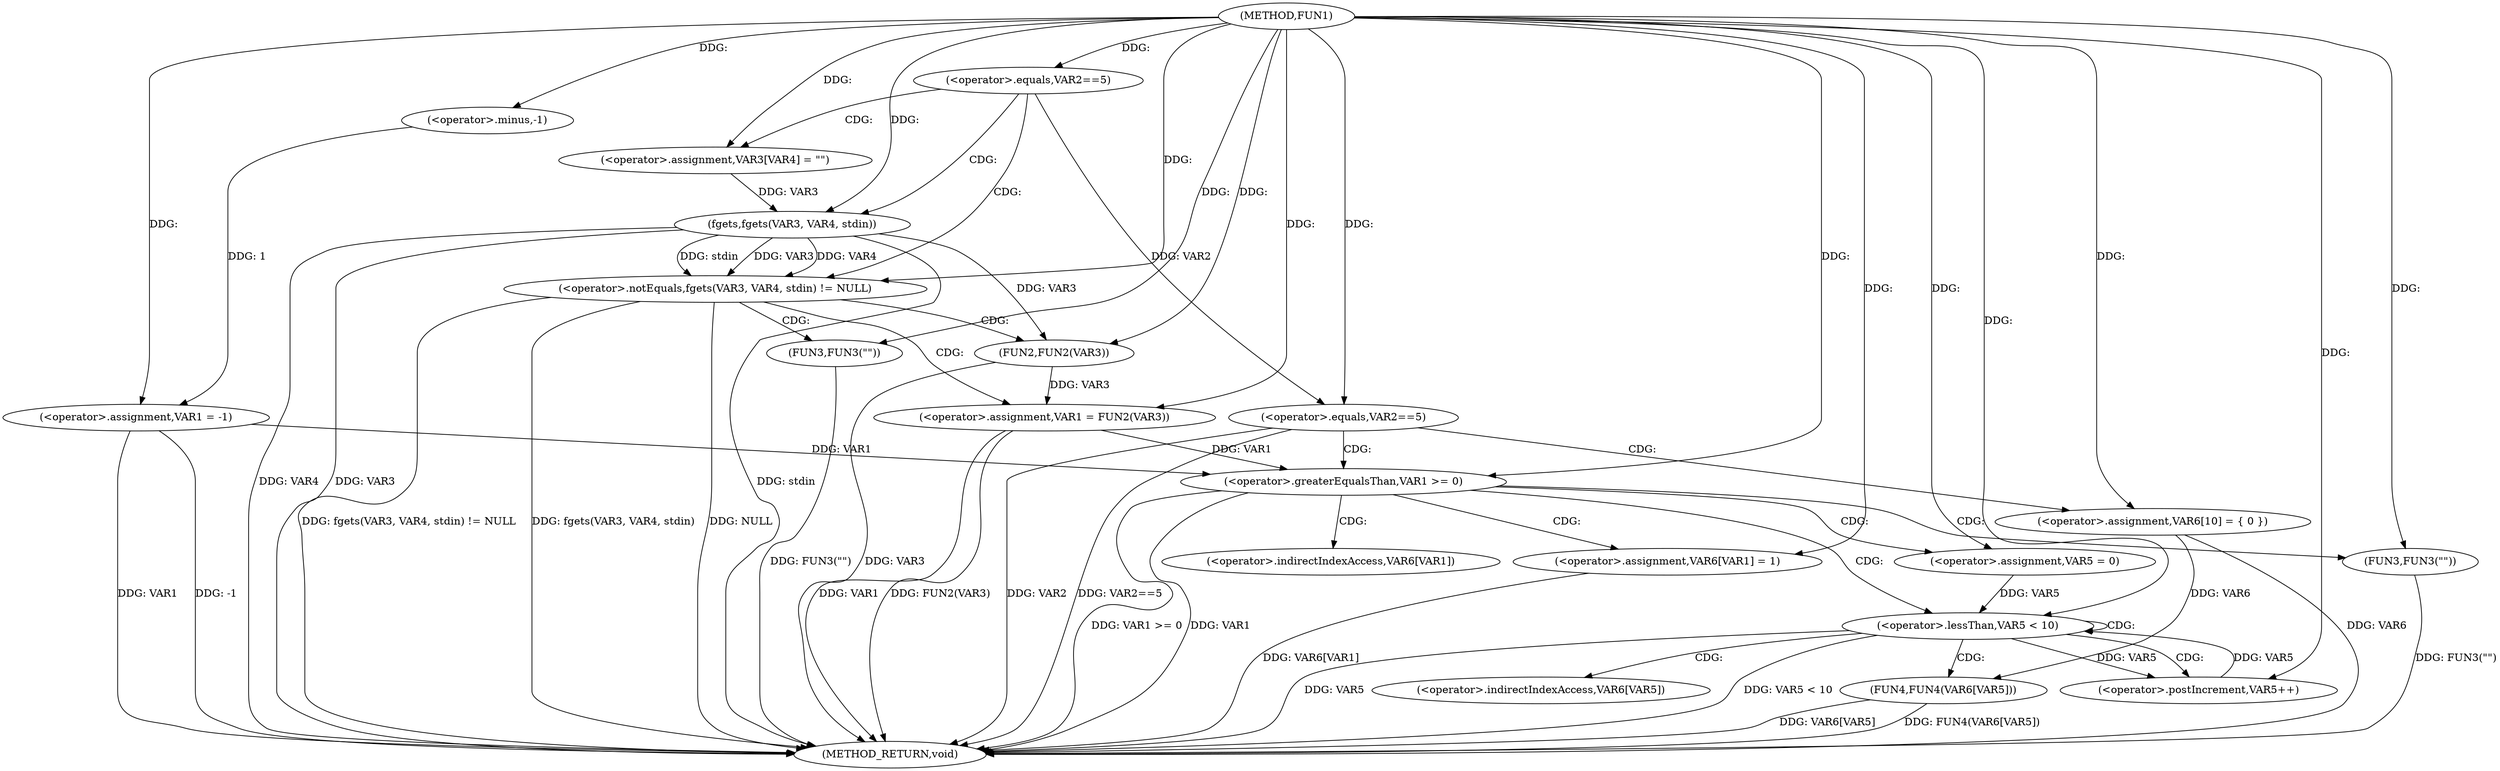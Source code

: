 digraph FUN1 {  
"1000100" [label = "(METHOD,FUN1)" ]
"1000171" [label = "(METHOD_RETURN,void)" ]
"1000103" [label = "(<operator>.assignment,VAR1 = -1)" ]
"1000105" [label = "(<operator>.minus,-1)" ]
"1000108" [label = "(<operator>.equals,VAR2==5)" ]
"1000114" [label = "(<operator>.assignment,VAR3[VAR4] = \"\")" ]
"1000118" [label = "(<operator>.notEquals,fgets(VAR3, VAR4, stdin) != NULL)" ]
"1000119" [label = "(fgets,fgets(VAR3, VAR4, stdin))" ]
"1000125" [label = "(<operator>.assignment,VAR1 = FUN2(VAR3))" ]
"1000127" [label = "(FUN2,FUN2(VAR3))" ]
"1000131" [label = "(FUN3,FUN3(\"\"))" ]
"1000134" [label = "(<operator>.equals,VAR2==5)" ]
"1000141" [label = "(<operator>.assignment,VAR6[10] = { 0 })" ]
"1000144" [label = "(<operator>.greaterEqualsThan,VAR1 >= 0)" ]
"1000148" [label = "(<operator>.assignment,VAR6[VAR1] = 1)" ]
"1000154" [label = "(<operator>.assignment,VAR5 = 0)" ]
"1000157" [label = "(<operator>.lessThan,VAR5 < 10)" ]
"1000160" [label = "(<operator>.postIncrement,VAR5++)" ]
"1000163" [label = "(FUN4,FUN4(VAR6[VAR5]))" ]
"1000169" [label = "(FUN3,FUN3(\"\"))" ]
"1000149" [label = "(<operator>.indirectIndexAccess,VAR6[VAR1])" ]
"1000164" [label = "(<operator>.indirectIndexAccess,VAR6[VAR5])" ]
  "1000141" -> "1000171"  [ label = "DDG: VAR6"] 
  "1000169" -> "1000171"  [ label = "DDG: FUN3(\"\")"] 
  "1000157" -> "1000171"  [ label = "DDG: VAR5 < 10"] 
  "1000103" -> "1000171"  [ label = "DDG: VAR1"] 
  "1000103" -> "1000171"  [ label = "DDG: -1"] 
  "1000119" -> "1000171"  [ label = "DDG: VAR4"] 
  "1000125" -> "1000171"  [ label = "DDG: FUN2(VAR3)"] 
  "1000118" -> "1000171"  [ label = "DDG: fgets(VAR3, VAR4, stdin) != NULL"] 
  "1000127" -> "1000171"  [ label = "DDG: VAR3"] 
  "1000118" -> "1000171"  [ label = "DDG: fgets(VAR3, VAR4, stdin)"] 
  "1000163" -> "1000171"  [ label = "DDG: FUN4(VAR6[VAR5])"] 
  "1000131" -> "1000171"  [ label = "DDG: FUN3(\"\")"] 
  "1000163" -> "1000171"  [ label = "DDG: VAR6[VAR5]"] 
  "1000125" -> "1000171"  [ label = "DDG: VAR1"] 
  "1000118" -> "1000171"  [ label = "DDG: NULL"] 
  "1000144" -> "1000171"  [ label = "DDG: VAR1 >= 0"] 
  "1000134" -> "1000171"  [ label = "DDG: VAR2==5"] 
  "1000157" -> "1000171"  [ label = "DDG: VAR5"] 
  "1000148" -> "1000171"  [ label = "DDG: VAR6[VAR1]"] 
  "1000134" -> "1000171"  [ label = "DDG: VAR2"] 
  "1000119" -> "1000171"  [ label = "DDG: VAR3"] 
  "1000119" -> "1000171"  [ label = "DDG: stdin"] 
  "1000144" -> "1000171"  [ label = "DDG: VAR1"] 
  "1000105" -> "1000103"  [ label = "DDG: 1"] 
  "1000100" -> "1000103"  [ label = "DDG: "] 
  "1000100" -> "1000105"  [ label = "DDG: "] 
  "1000100" -> "1000108"  [ label = "DDG: "] 
  "1000100" -> "1000114"  [ label = "DDG: "] 
  "1000119" -> "1000118"  [ label = "DDG: VAR3"] 
  "1000119" -> "1000118"  [ label = "DDG: VAR4"] 
  "1000119" -> "1000118"  [ label = "DDG: stdin"] 
  "1000114" -> "1000119"  [ label = "DDG: VAR3"] 
  "1000100" -> "1000119"  [ label = "DDG: "] 
  "1000100" -> "1000118"  [ label = "DDG: "] 
  "1000127" -> "1000125"  [ label = "DDG: VAR3"] 
  "1000100" -> "1000125"  [ label = "DDG: "] 
  "1000119" -> "1000127"  [ label = "DDG: VAR3"] 
  "1000100" -> "1000127"  [ label = "DDG: "] 
  "1000100" -> "1000131"  [ label = "DDG: "] 
  "1000108" -> "1000134"  [ label = "DDG: VAR2"] 
  "1000100" -> "1000134"  [ label = "DDG: "] 
  "1000100" -> "1000141"  [ label = "DDG: "] 
  "1000125" -> "1000144"  [ label = "DDG: VAR1"] 
  "1000103" -> "1000144"  [ label = "DDG: VAR1"] 
  "1000100" -> "1000144"  [ label = "DDG: "] 
  "1000100" -> "1000148"  [ label = "DDG: "] 
  "1000100" -> "1000154"  [ label = "DDG: "] 
  "1000154" -> "1000157"  [ label = "DDG: VAR5"] 
  "1000160" -> "1000157"  [ label = "DDG: VAR5"] 
  "1000100" -> "1000157"  [ label = "DDG: "] 
  "1000157" -> "1000160"  [ label = "DDG: VAR5"] 
  "1000100" -> "1000160"  [ label = "DDG: "] 
  "1000141" -> "1000163"  [ label = "DDG: VAR6"] 
  "1000100" -> "1000169"  [ label = "DDG: "] 
  "1000108" -> "1000119"  [ label = "CDG: "] 
  "1000108" -> "1000114"  [ label = "CDG: "] 
  "1000108" -> "1000118"  [ label = "CDG: "] 
  "1000118" -> "1000125"  [ label = "CDG: "] 
  "1000118" -> "1000131"  [ label = "CDG: "] 
  "1000118" -> "1000127"  [ label = "CDG: "] 
  "1000134" -> "1000141"  [ label = "CDG: "] 
  "1000134" -> "1000144"  [ label = "CDG: "] 
  "1000144" -> "1000154"  [ label = "CDG: "] 
  "1000144" -> "1000148"  [ label = "CDG: "] 
  "1000144" -> "1000157"  [ label = "CDG: "] 
  "1000144" -> "1000149"  [ label = "CDG: "] 
  "1000144" -> "1000169"  [ label = "CDG: "] 
  "1000157" -> "1000163"  [ label = "CDG: "] 
  "1000157" -> "1000164"  [ label = "CDG: "] 
  "1000157" -> "1000160"  [ label = "CDG: "] 
  "1000157" -> "1000157"  [ label = "CDG: "] 
}

